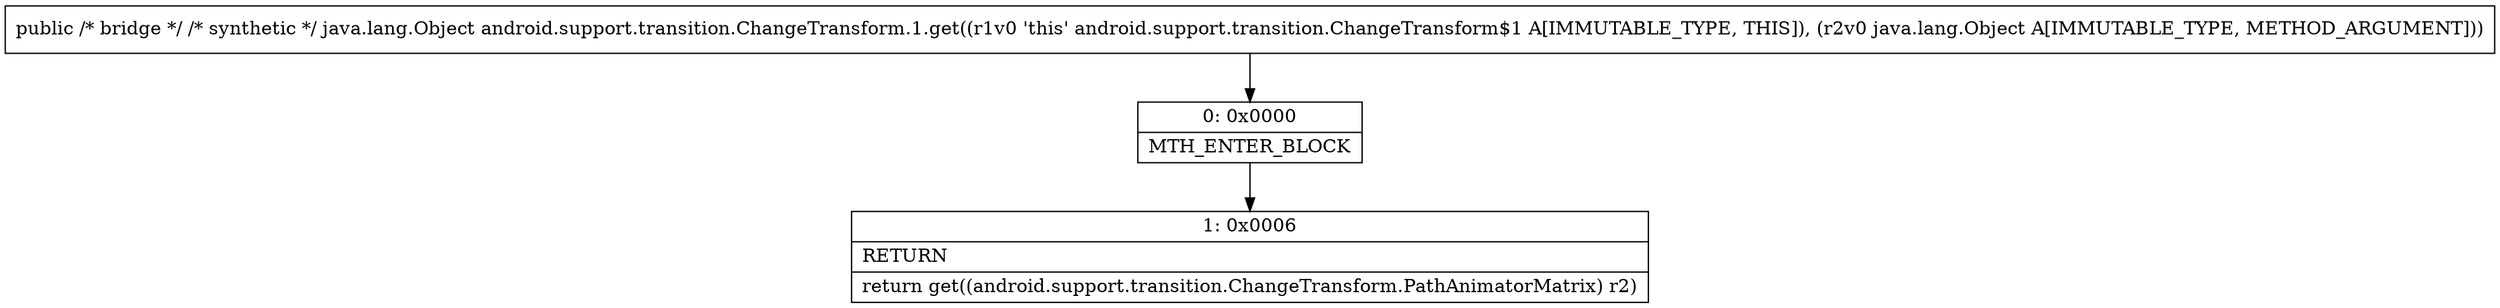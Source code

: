 digraph "CFG forandroid.support.transition.ChangeTransform.1.get(Ljava\/lang\/Object;)Ljava\/lang\/Object;" {
Node_0 [shape=record,label="{0\:\ 0x0000|MTH_ENTER_BLOCK\l}"];
Node_1 [shape=record,label="{1\:\ 0x0006|RETURN\l|return get((android.support.transition.ChangeTransform.PathAnimatorMatrix) r2)\l}"];
MethodNode[shape=record,label="{public \/* bridge *\/ \/* synthetic *\/ java.lang.Object android.support.transition.ChangeTransform.1.get((r1v0 'this' android.support.transition.ChangeTransform$1 A[IMMUTABLE_TYPE, THIS]), (r2v0 java.lang.Object A[IMMUTABLE_TYPE, METHOD_ARGUMENT])) }"];
MethodNode -> Node_0;
Node_0 -> Node_1;
}

